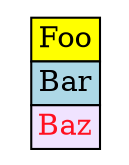 digraph D {

  node [shape=plaintext]

  a [
     label=<
<table border="0" cellborder="1" cellspacing="0">
  <tr><td bgcolor="yellow">Foo</td></tr>
  <tr><td bgcolor="lightblue">Bar</td></tr>
  <tr><td bgcolor="#f0e3ff"><font color="#ff1020">Baz</font></td></tr>
</table>>
  ];
 


}
